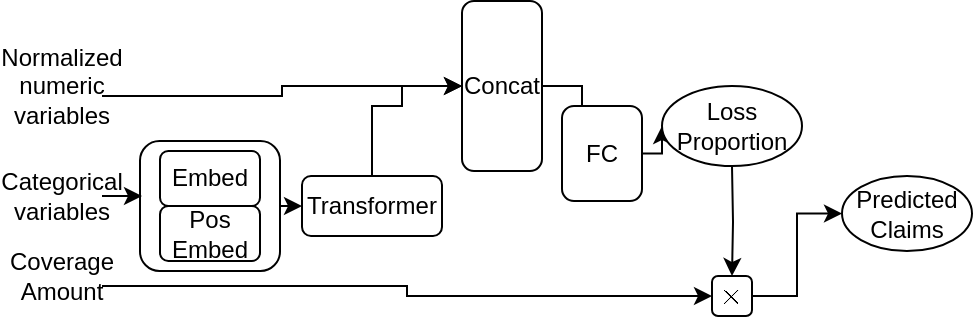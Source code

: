 <mxfile version="14.5.7" type="device"><diagram id="AhVkfh14LknCDC9_3mhz" name="Page-1"><mxGraphModel dx="813" dy="435" grid="1" gridSize="10" guides="1" tooltips="1" connect="1" arrows="1" fold="1" page="1" pageScale="1" pageWidth="850" pageHeight="1100" math="1" shadow="0"><root><mxCell id="0"/><mxCell id="1" parent="0"/><mxCell id="QiTtcrEcRhmh0Sy8kbMY-29" style="edgeStyle=orthogonalEdgeStyle;rounded=0;orthogonalLoop=1;jettySize=auto;html=1;exitX=1;exitY=0.5;exitDx=0;exitDy=0;entryX=0;entryY=0.5;entryDx=0;entryDy=0;" edge="1" parent="1" source="QiTtcrEcRhmh0Sy8kbMY-26" target="9i1Mew3jNtwI1VPe2nLm-30"><mxGeometry relative="1" as="geometry"/></mxCell><mxCell id="QiTtcrEcRhmh0Sy8kbMY-26" value="" style="rounded=1;whiteSpace=wrap;html=1;" vertex="1" parent="1"><mxGeometry x="89" y="162.5" width="70" height="65" as="geometry"/></mxCell><mxCell id="12" style="edgeStyle=orthogonalEdgeStyle;rounded=0;orthogonalLoop=1;jettySize=auto;html=1;exitX=1;exitY=0.75;exitDx=0;exitDy=0;entryX=0;entryY=0.5;entryDx=0;entryDy=0;" parent="1" source="ePLn6T7BBeeHdYOw8UQt-8" target="10" edge="1"><mxGeometry relative="1" as="geometry"/></mxCell><mxCell id="ePLn6T7BBeeHdYOw8UQt-8" value="Normalized numeric variables" style="text;html=1;strokeColor=none;fillColor=none;align=center;verticalAlign=middle;whiteSpace=wrap;rounded=0;" parent="1" vertex="1"><mxGeometry x="30" y="125" width="40" height="20" as="geometry"/></mxCell><mxCell id="QiTtcrEcRhmh0Sy8kbMY-28" style="edgeStyle=orthogonalEdgeStyle;rounded=0;orthogonalLoop=1;jettySize=auto;html=1;entryX=0.018;entryY=0.434;entryDx=0;entryDy=0;entryPerimeter=0;" edge="1" parent="1" source="ePLn6T7BBeeHdYOw8UQt-10" target="QiTtcrEcRhmh0Sy8kbMY-26"><mxGeometry relative="1" as="geometry"/></mxCell><mxCell id="ePLn6T7BBeeHdYOw8UQt-10" value="Categorical variables" style="text;html=1;strokeColor=none;fillColor=none;align=center;verticalAlign=middle;whiteSpace=wrap;rounded=0;" parent="1" vertex="1"><mxGeometry x="30" y="180" width="40" height="20" as="geometry"/></mxCell><mxCell id="9" value="Embed" style="rounded=1;whiteSpace=wrap;html=1;" parent="1" vertex="1"><mxGeometry x="99" y="167.5" width="50" height="27.5" as="geometry"/></mxCell><mxCell id="9i1Mew3jNtwI1VPe2nLm-35" style="edgeStyle=orthogonalEdgeStyle;rounded=0;orthogonalLoop=1;jettySize=auto;html=1;entryX=0;entryY=0.5;entryDx=0;entryDy=0;" parent="1" source="10" target="15" edge="1"><mxGeometry relative="1" as="geometry"/></mxCell><mxCell id="10" value="Concat" style="rounded=1;whiteSpace=wrap;html=1;" parent="1" vertex="1"><mxGeometry x="250" y="92.5" width="40" height="85" as="geometry"/></mxCell><mxCell id="19" style="edgeStyle=orthogonalEdgeStyle;rounded=0;orthogonalLoop=1;jettySize=auto;html=1;exitX=1;exitY=0.5;exitDx=0;exitDy=0;entryX=0;entryY=0.5;entryDx=0;entryDy=0;" parent="1" source="15" target="9i1Mew3jNtwI1VPe2nLm-34" edge="1"><mxGeometry relative="1" as="geometry"><mxPoint x="332" y="155" as="targetPoint"/></mxGeometry></mxCell><mxCell id="15" value="FC" style="rounded=1;whiteSpace=wrap;html=1;" parent="1" vertex="1"><mxGeometry x="300" y="145" width="40" height="47.5" as="geometry"/></mxCell><mxCell id="22" style="edgeStyle=orthogonalEdgeStyle;rounded=0;orthogonalLoop=1;jettySize=auto;html=1;exitX=0.5;exitY=1;exitDx=0;exitDy=0;" parent="1" target="21" edge="1"><mxGeometry relative="1" as="geometry"><mxPoint x="385" y="175" as="sourcePoint"/></mxGeometry></mxCell><mxCell id="23" style="edgeStyle=orthogonalEdgeStyle;rounded=0;orthogonalLoop=1;jettySize=auto;html=1;exitX=1;exitY=0.75;exitDx=0;exitDy=0;entryX=0;entryY=0.5;entryDx=0;entryDy=0;" parent="1" source="20" target="21" edge="1"><mxGeometry relative="1" as="geometry"/></mxCell><mxCell id="20" value="Coverage Amount" style="text;html=1;strokeColor=none;fillColor=none;align=center;verticalAlign=middle;whiteSpace=wrap;rounded=0;" parent="1" vertex="1"><mxGeometry x="30" y="220" width="40" height="20" as="geometry"/></mxCell><mxCell id="25" style="edgeStyle=orthogonalEdgeStyle;rounded=0;orthogonalLoop=1;jettySize=auto;html=1;exitX=1;exitY=0.5;exitDx=0;exitDy=0;entryX=0;entryY=0.5;entryDx=0;entryDy=0;" parent="1" source="21" target="24" edge="1"><mxGeometry relative="1" as="geometry"/></mxCell><mxCell id="21" value="$$\times$$" style="rounded=1;whiteSpace=wrap;html=1;" parent="1" vertex="1"><mxGeometry x="375" y="230" width="20" height="20" as="geometry"/></mxCell><mxCell id="24" value="Predicted&lt;br&gt;Claims" style="ellipse;whiteSpace=wrap;html=1;" parent="1" vertex="1"><mxGeometry x="440" y="180" width="65" height="37.5" as="geometry"/></mxCell><mxCell id="QiTtcrEcRhmh0Sy8kbMY-31" style="edgeStyle=orthogonalEdgeStyle;rounded=0;orthogonalLoop=1;jettySize=auto;html=1;entryX=0;entryY=0.5;entryDx=0;entryDy=0;" edge="1" parent="1" source="9i1Mew3jNtwI1VPe2nLm-30" target="10"><mxGeometry relative="1" as="geometry"><mxPoint x="200" y="110" as="targetPoint"/><Array as="points"><mxPoint x="205" y="145"/><mxPoint x="220" y="145"/><mxPoint x="220" y="135"/></Array></mxGeometry></mxCell><mxCell id="9i1Mew3jNtwI1VPe2nLm-30" value="Transformer" style="rounded=1;whiteSpace=wrap;html=1;" parent="1" vertex="1"><mxGeometry x="170" y="180" width="70" height="30" as="geometry"/></mxCell><mxCell id="9i1Mew3jNtwI1VPe2nLm-34" value="Loss Proportion" style="ellipse;whiteSpace=wrap;html=1;" parent="1" vertex="1"><mxGeometry x="350" y="135" width="70" height="40" as="geometry"/></mxCell><mxCell id="QiTtcrEcRhmh0Sy8kbMY-25" value="Pos Embed" style="rounded=1;whiteSpace=wrap;html=1;" vertex="1" parent="1"><mxGeometry x="99" y="195" width="50" height="27.5" as="geometry"/></mxCell></root></mxGraphModel></diagram></mxfile>